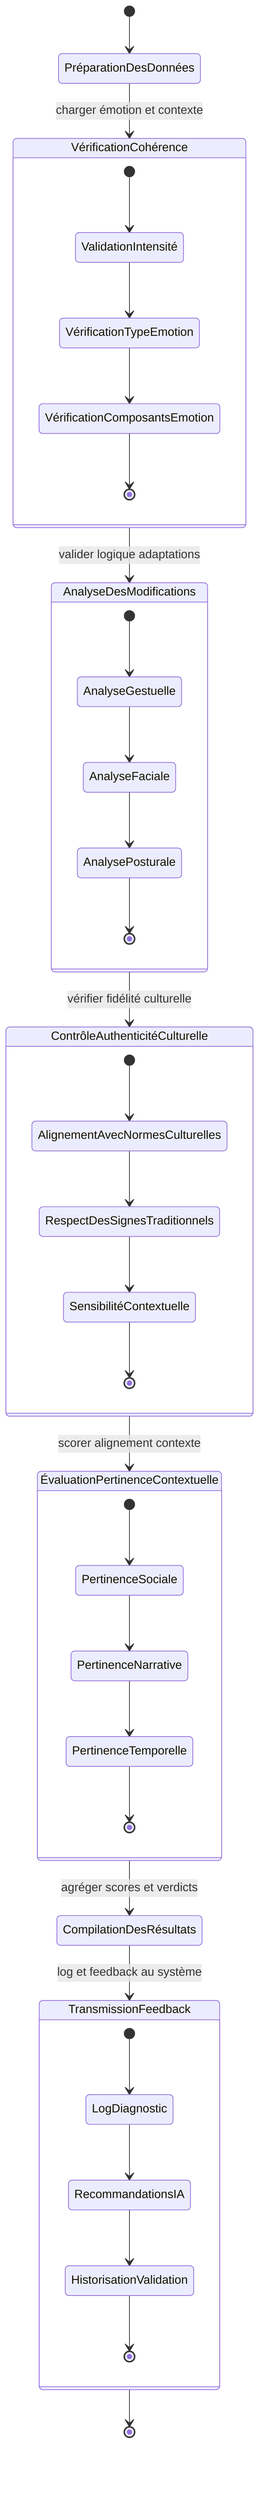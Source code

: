 stateDiagram-v2
    [*] --> PréparationDesDonnées

    PréparationDesDonnées --> VérificationCohérence : charger émotion et contexte
    VérificationCohérence --> AnalyseDesModifications : valider logique adaptations
    AnalyseDesModifications --> ContrôleAuthenticitéCulturelle : vérifier fidélité culturelle
    ContrôleAuthenticitéCulturelle --> ÉvaluationPertinenceContextuelle : scorer alignement contexte
    ÉvaluationPertinenceContextuelle --> CompilationDesRésultats : agréger scores et verdicts
    CompilationDesRésultats --> TransmissionFeedback : log et feedback au système
    TransmissionFeedback --> [*]

    state VérificationCohérence {
        [*] --> ValidationIntensité
        ValidationIntensité --> VérificationTypeEmotion
        VérificationTypeEmotion --> VérificationComposantsEmotion
        VérificationComposantsEmotion --> [*]
    }

    state AnalyseDesModifications {
        [*] --> AnalyseGestuelle
        AnalyseGestuelle --> AnalyseFaciale
        AnalyseFaciale --> AnalysePosturale
        AnalysePosturale --> [*]
    }

    state ContrôleAuthenticitéCulturelle {
        [*] --> AlignementAvecNormesCulturelles
        AlignementAvecNormesCulturelles --> RespectDesSignesTraditionnels
        RespectDesSignesTraditionnels --> SensibilitéContextuelle
        SensibilitéContextuelle --> [*]
    }

    state ÉvaluationPertinenceContextuelle {
        [*] --> PertinenceSociale
        PertinenceSociale --> PertinenceNarrative
        PertinenceNarrative --> PertinenceTemporelle
        PertinenceTemporelle --> [*]
    }

    state TransmissionFeedback {
        [*] --> LogDiagnostic
        LogDiagnostic --> RecommandationsIA
        RecommandationsIA --> HistorisationValidation
        HistorisationValidation --> [*]
    }